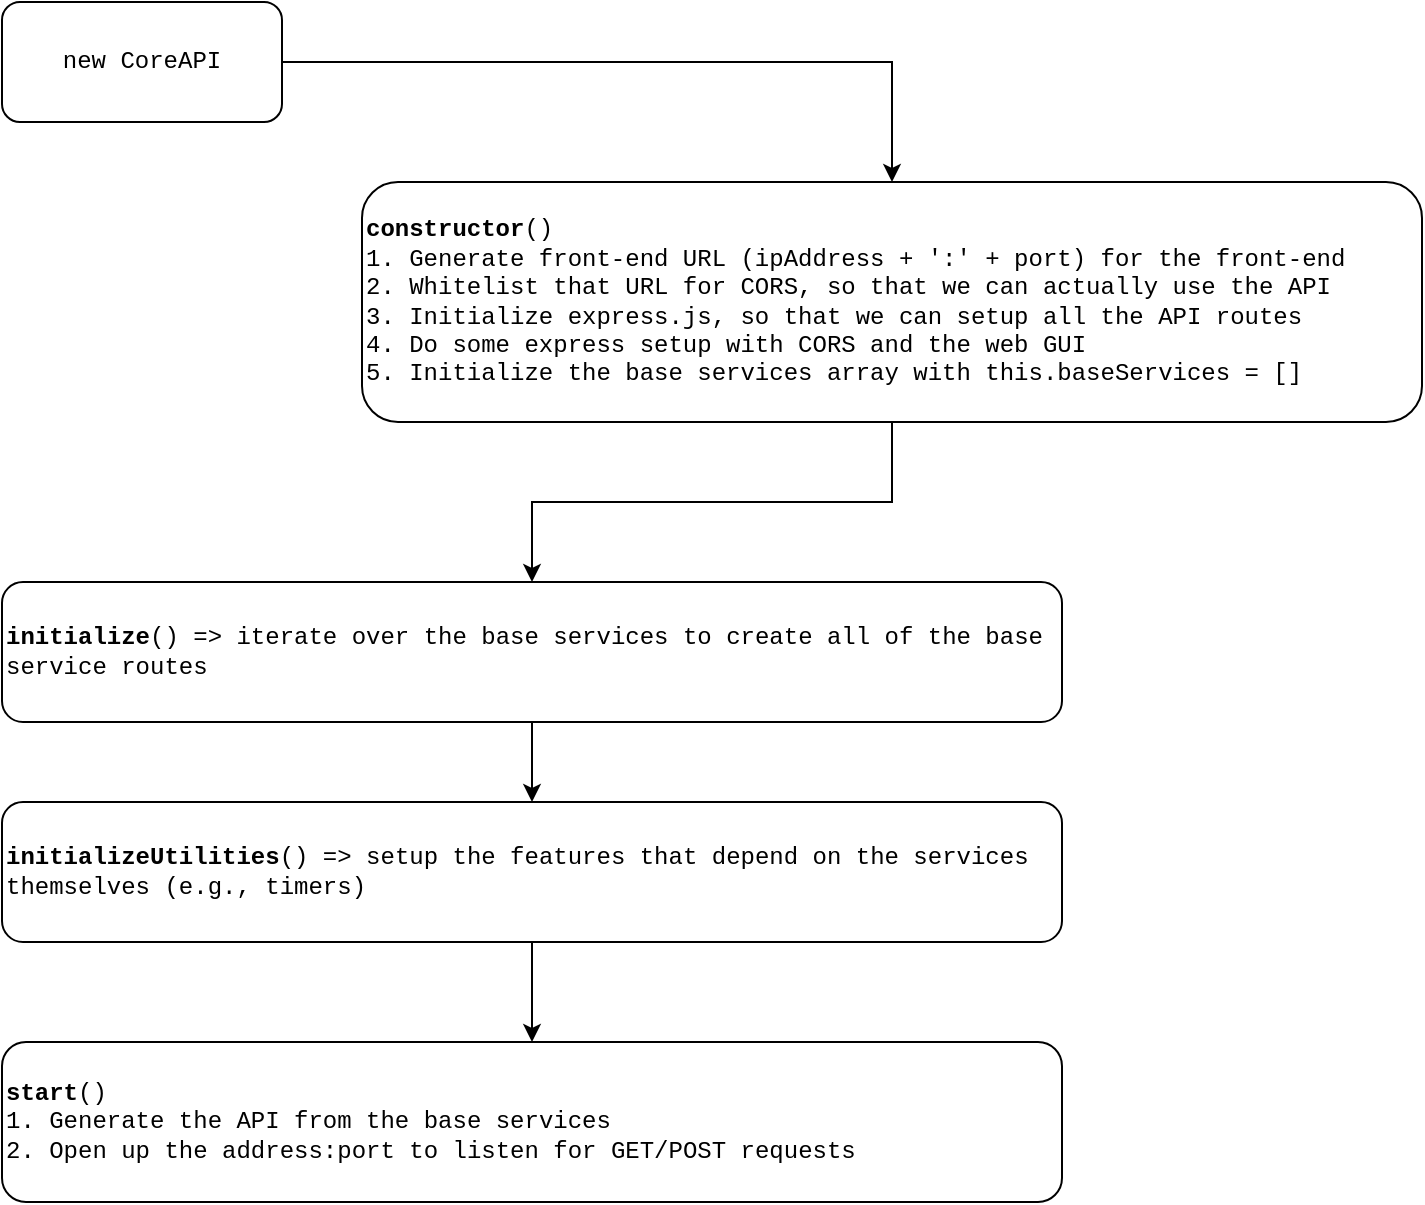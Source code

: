 <mxfile version="21.7.5" type="device">
  <diagram id="C5RBs43oDa-KdzZeNtuy" name="Page-1">
    <mxGraphModel dx="1114" dy="854" grid="1" gridSize="10" guides="1" tooltips="1" connect="1" arrows="1" fold="1" page="1" pageScale="1" pageWidth="827" pageHeight="1169" math="0" shadow="0">
      <root>
        <mxCell id="WIyWlLk6GJQsqaUBKTNV-0" />
        <mxCell id="WIyWlLk6GJQsqaUBKTNV-1" parent="WIyWlLk6GJQsqaUBKTNV-0" />
        <mxCell id="wRc-UzePklIdNTStckQK-1" value="" style="edgeStyle=orthogonalEdgeStyle;rounded=0;orthogonalLoop=1;jettySize=auto;html=1;fontFamily=Courier New;" edge="1" parent="WIyWlLk6GJQsqaUBKTNV-1" source="WIyWlLk6GJQsqaUBKTNV-3" target="wRc-UzePklIdNTStckQK-0">
          <mxGeometry relative="1" as="geometry" />
        </mxCell>
        <mxCell id="WIyWlLk6GJQsqaUBKTNV-3" value="new CoreAPI" style="rounded=1;whiteSpace=wrap;html=1;fontSize=12;glass=0;strokeWidth=1;shadow=0;fontFamily=Courier New;" parent="WIyWlLk6GJQsqaUBKTNV-1" vertex="1">
          <mxGeometry x="60" y="80" width="140" height="60" as="geometry" />
        </mxCell>
        <mxCell id="wRc-UzePklIdNTStckQK-3" value="" style="edgeStyle=orthogonalEdgeStyle;rounded=0;orthogonalLoop=1;jettySize=auto;html=1;fontFamily=Courier New;fontSize=12;fontColor=default;" edge="1" parent="WIyWlLk6GJQsqaUBKTNV-1" source="wRc-UzePklIdNTStckQK-0" target="wRc-UzePklIdNTStckQK-2">
          <mxGeometry relative="1" as="geometry" />
        </mxCell>
        <mxCell id="wRc-UzePklIdNTStckQK-0" value="&lt;div style=&quot;&quot;&gt;&lt;span style=&quot;background-color: initial;&quot;&gt;&lt;b&gt;constructor&lt;/b&gt;()&lt;/span&gt;&lt;/div&gt;1. Generate front-end URL (ipAddress + &#39;:&#39; + port) for the front-end&lt;br&gt;2. Whitelist that URL for CORS, so that we can actually use the API&lt;br&gt;3. Initialize express.js, so that we can setup all the API routes&lt;br&gt;4. Do some express setup with CORS and the web GUI&lt;br&gt;5. Initialize the base services array with this.baseServices = []" style="whiteSpace=wrap;html=1;rounded=1;glass=0;strokeWidth=1;shadow=0;fontFamily=Courier New;align=left;" vertex="1" parent="WIyWlLk6GJQsqaUBKTNV-1">
          <mxGeometry x="240" y="170" width="530" height="120" as="geometry" />
        </mxCell>
        <mxCell id="wRc-UzePklIdNTStckQK-5" value="" style="edgeStyle=orthogonalEdgeStyle;rounded=0;orthogonalLoop=1;jettySize=auto;html=1;fontFamily=Courier New;fontSize=12;fontColor=default;" edge="1" parent="WIyWlLk6GJQsqaUBKTNV-1" source="wRc-UzePklIdNTStckQK-2" target="wRc-UzePklIdNTStckQK-4">
          <mxGeometry relative="1" as="geometry" />
        </mxCell>
        <mxCell id="wRc-UzePklIdNTStckQK-2" value="&lt;b&gt;initialize&lt;/b&gt;() =&amp;gt; iterate over the base services to create all of the base service routes" style="whiteSpace=wrap;html=1;fontFamily=Courier New;align=left;rounded=1;glass=0;strokeWidth=1;shadow=0;" vertex="1" parent="WIyWlLk6GJQsqaUBKTNV-1">
          <mxGeometry x="60" y="370" width="530" height="70" as="geometry" />
        </mxCell>
        <mxCell id="wRc-UzePklIdNTStckQK-7" value="" style="edgeStyle=orthogonalEdgeStyle;rounded=0;orthogonalLoop=1;jettySize=auto;html=1;fontFamily=Courier New;fontSize=12;fontColor=default;" edge="1" parent="WIyWlLk6GJQsqaUBKTNV-1" source="wRc-UzePklIdNTStckQK-4" target="wRc-UzePklIdNTStckQK-6">
          <mxGeometry relative="1" as="geometry" />
        </mxCell>
        <mxCell id="wRc-UzePklIdNTStckQK-4" value="&lt;b&gt;initializeUtilities&lt;/b&gt;() =&amp;gt; setup the features that depend on the services themselves (e.g., timers)" style="whiteSpace=wrap;html=1;fontFamily=Courier New;align=left;rounded=1;glass=0;strokeWidth=1;shadow=0;" vertex="1" parent="WIyWlLk6GJQsqaUBKTNV-1">
          <mxGeometry x="60" y="480" width="530" height="70" as="geometry" />
        </mxCell>
        <mxCell id="wRc-UzePklIdNTStckQK-6" value="&lt;b&gt;start&lt;/b&gt;()&lt;br&gt;1. Generate the API from the base services&lt;br&gt;2. Open up the address:port to listen for GET/POST requests" style="whiteSpace=wrap;html=1;fontFamily=Courier New;align=left;rounded=1;glass=0;strokeWidth=1;shadow=0;" vertex="1" parent="WIyWlLk6GJQsqaUBKTNV-1">
          <mxGeometry x="60" y="600" width="530" height="80" as="geometry" />
        </mxCell>
      </root>
    </mxGraphModel>
  </diagram>
</mxfile>
